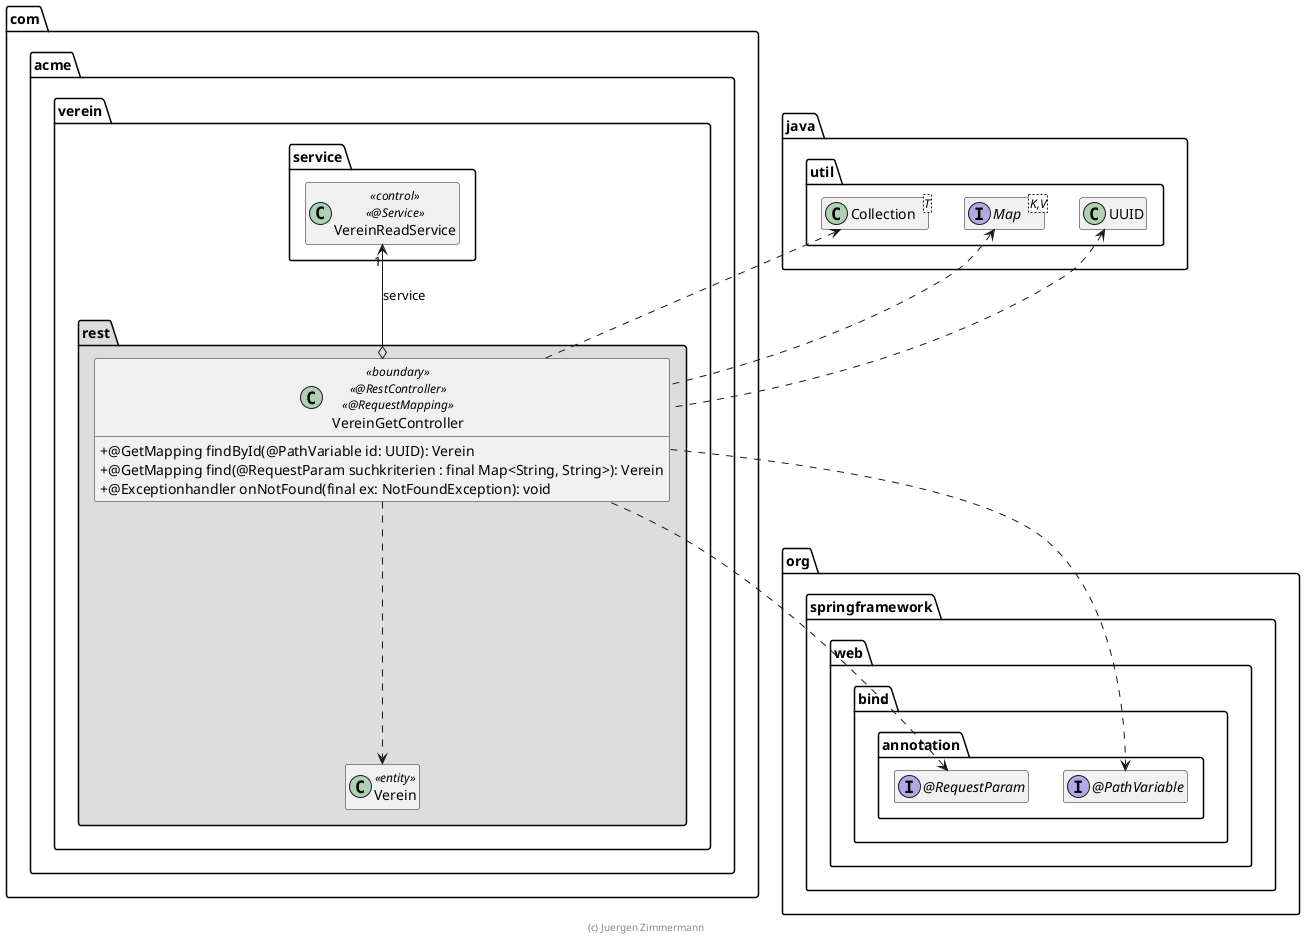 ' Copyright (C) 2019 - present Juergen Zimmermann, Hochschule Karlsruhe
'
' This program is free software: you can redistribute it and/or modify
' it under the terms of the GNU General Public License as published by
' the Free Software Foundation, either version 3 of the License, or
' (at your option) any later version.
'
' This program is distributed in the hope that it will be useful,
' but WITHOUT ANY WARRANTY; without even the implied warranty of
' MERCHANTABILITY or FITNESS FOR A PARTICULAR PURPOSE.  See the
' GNU General Public License for more details.
'
' You should have received a copy of the GNU General Public License
' along with this program.  If not, see <https://www.gnu.org/licenses/>.
@startuml VereinGetController

skinparam classAttributeIconSize 0

package org.springframework {
    package web.bind.annotation {
        interface "@PathVariable" as PathVariable

        interface "@RequestParam" as RequestParam
    }
}

package java.util {
    interface Map<K,V>
    class UUID
    class Collection<T>
}

package com.acme.verein {
    package service {
        class VereinReadService << control >> << @Service >>
    }

    package rest #DDDDDD {
      class Verein <<entity>>

        class VereinGetController << boundary >> << @RestController >> << @RequestMapping >> {
            + @GetMapping findById(@PathVariable id: UUID): Verein
            + @GetMapping find(@RequestParam suchkriterien : final Map<String, String>): Verein
            + @Exceptionhandler onNotFound(final ex: NotFoundException): void
        }

        VereinGetController o-up-> "1" VereinReadService : service
        VereinGetController ..> Verein
        VereinGetController .down.> PathVariable
        VereinGetController .up.> RequestParam

        VereinGetController .up.> UUID
        VereinGetController .up.> Map
        VereinGetController .up.> Collection


    }
}

hide empty members

footer (c) Juergen Zimmermann

@enduml
